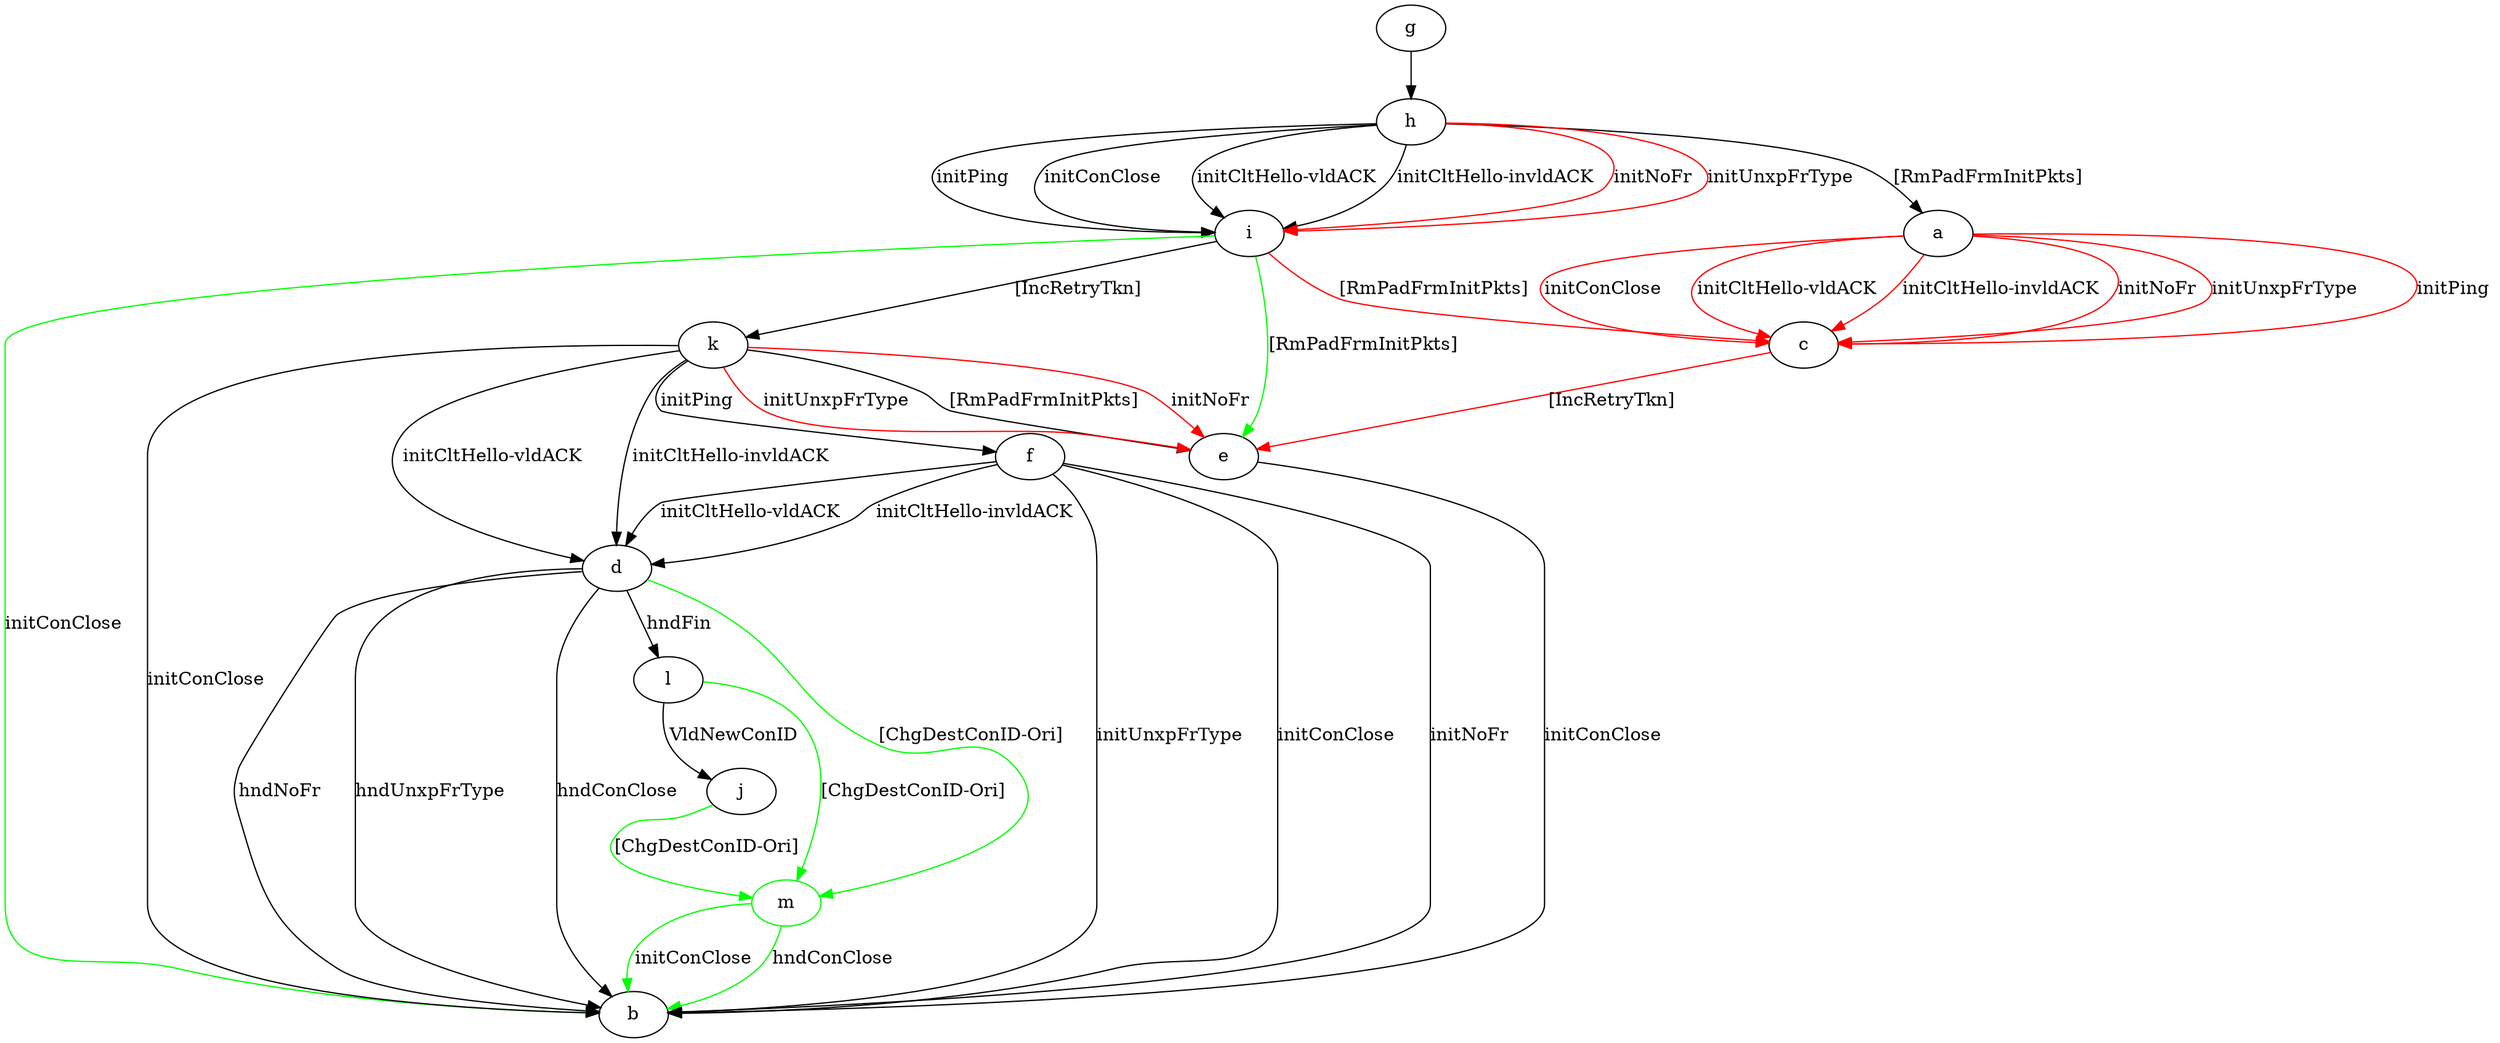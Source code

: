 digraph "" {
	a -> c	[key=0,
		color=red,
		label="initPing "];
	a -> c	[key=1,
		color=red,
		label="initConClose "];
	a -> c	[key=2,
		color=red,
		label="initCltHello-vldACK "];
	a -> c	[key=3,
		color=red,
		label="initCltHello-invldACK "];
	a -> c	[key=4,
		color=red,
		label="initNoFr "];
	a -> c	[key=5,
		color=red,
		label="initUnxpFrType "];
	c -> e	[key=0,
		color=red,
		label="[IncRetryTkn] "];
	d -> b	[key=0,
		label="hndNoFr "];
	d -> b	[key=1,
		label="hndUnxpFrType "];
	d -> b	[key=2,
		label="hndConClose "];
	d -> l	[key=0,
		label="hndFin "];
	m	[color=green];
	d -> m	[key=0,
		color=green,
		label="[ChgDestConID-Ori] "];
	e -> b	[key=0,
		label="initConClose "];
	f -> b	[key=0,
		label="initConClose "];
	f -> b	[key=1,
		label="initNoFr "];
	f -> b	[key=2,
		label="initUnxpFrType "];
	f -> d	[key=0,
		label="initCltHello-vldACK "];
	f -> d	[key=1,
		label="initCltHello-invldACK "];
	g -> h	[key=0];
	h -> a	[key=0,
		label="[RmPadFrmInitPkts] "];
	h -> i	[key=0,
		label="initPing "];
	h -> i	[key=1,
		label="initConClose "];
	h -> i	[key=2,
		label="initCltHello-vldACK "];
	h -> i	[key=3,
		label="initCltHello-invldACK "];
	h -> i	[key=4,
		color=red,
		label="initNoFr "];
	h -> i	[key=5,
		color=red,
		label="initUnxpFrType "];
	i -> b	[key=0,
		color=green,
		label="initConClose "];
	i -> c	[key=0,
		color=red,
		label="[RmPadFrmInitPkts] "];
	i -> e	[key=0,
		color=green,
		label="[RmPadFrmInitPkts] "];
	i -> k	[key=0,
		label="[IncRetryTkn] "];
	j -> m	[key=0,
		color=green,
		label="[ChgDestConID-Ori] "];
	k -> b	[key=0,
		label="initConClose "];
	k -> d	[key=0,
		label="initCltHello-vldACK "];
	k -> d	[key=1,
		label="initCltHello-invldACK "];
	k -> e	[key=0,
		label="[RmPadFrmInitPkts] "];
	k -> e	[key=1,
		color=red,
		label="initNoFr "];
	k -> e	[key=2,
		color=red,
		label="initUnxpFrType "];
	k -> f	[key=0,
		label="initPing "];
	l -> j	[key=0,
		label="VldNewConID "];
	l -> m	[key=0,
		color=green,
		label="[ChgDestConID-Ori] "];
	m -> b	[key=0,
		color=green,
		label="initConClose "];
	m -> b	[key=1,
		color=green,
		label="hndConClose "];
}
